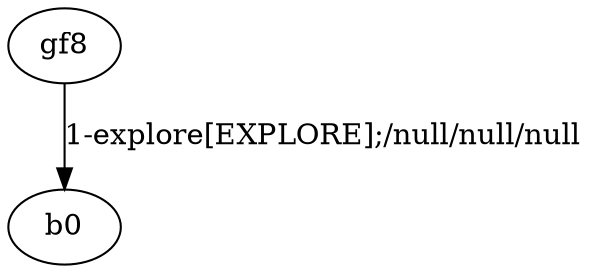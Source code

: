 # Total number of goals covered by this test: 1
# gf8 --> b0

digraph g {
"gf8" -> "b0" [label = "1-explore[EXPLORE];/null/null/null"];
}